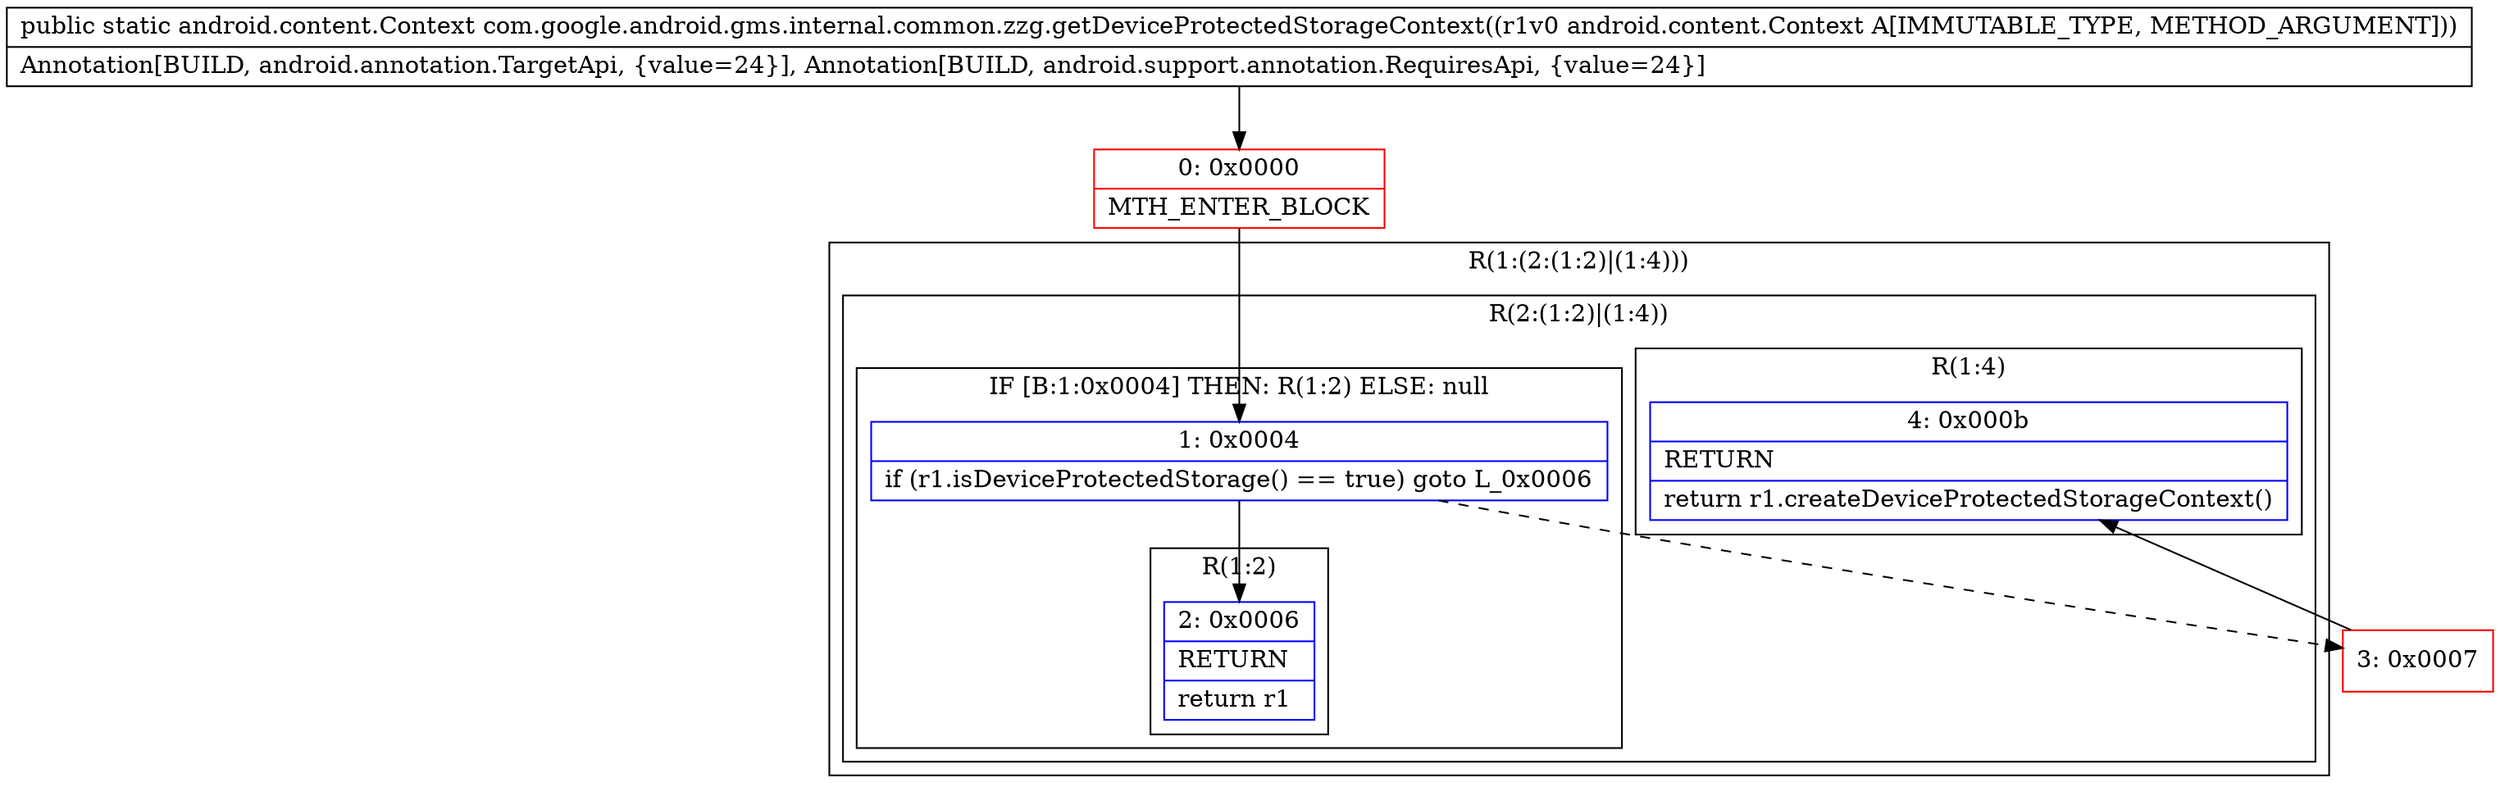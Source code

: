 digraph "CFG forcom.google.android.gms.internal.common.zzg.getDeviceProtectedStorageContext(Landroid\/content\/Context;)Landroid\/content\/Context;" {
subgraph cluster_Region_1595144360 {
label = "R(1:(2:(1:2)|(1:4)))";
node [shape=record,color=blue];
subgraph cluster_Region_1491855324 {
label = "R(2:(1:2)|(1:4))";
node [shape=record,color=blue];
subgraph cluster_IfRegion_620364135 {
label = "IF [B:1:0x0004] THEN: R(1:2) ELSE: null";
node [shape=record,color=blue];
Node_1 [shape=record,label="{1\:\ 0x0004|if (r1.isDeviceProtectedStorage() == true) goto L_0x0006\l}"];
subgraph cluster_Region_333626814 {
label = "R(1:2)";
node [shape=record,color=blue];
Node_2 [shape=record,label="{2\:\ 0x0006|RETURN\l|return r1\l}"];
}
}
subgraph cluster_Region_1400160722 {
label = "R(1:4)";
node [shape=record,color=blue];
Node_4 [shape=record,label="{4\:\ 0x000b|RETURN\l|return r1.createDeviceProtectedStorageContext()\l}"];
}
}
}
Node_0 [shape=record,color=red,label="{0\:\ 0x0000|MTH_ENTER_BLOCK\l}"];
Node_3 [shape=record,color=red,label="{3\:\ 0x0007}"];
MethodNode[shape=record,label="{public static android.content.Context com.google.android.gms.internal.common.zzg.getDeviceProtectedStorageContext((r1v0 android.content.Context A[IMMUTABLE_TYPE, METHOD_ARGUMENT]))  | Annotation[BUILD, android.annotation.TargetApi, \{value=24\}], Annotation[BUILD, android.support.annotation.RequiresApi, \{value=24\}]\l}"];
MethodNode -> Node_0;
Node_1 -> Node_2;
Node_1 -> Node_3[style=dashed];
Node_0 -> Node_1;
Node_3 -> Node_4;
}

